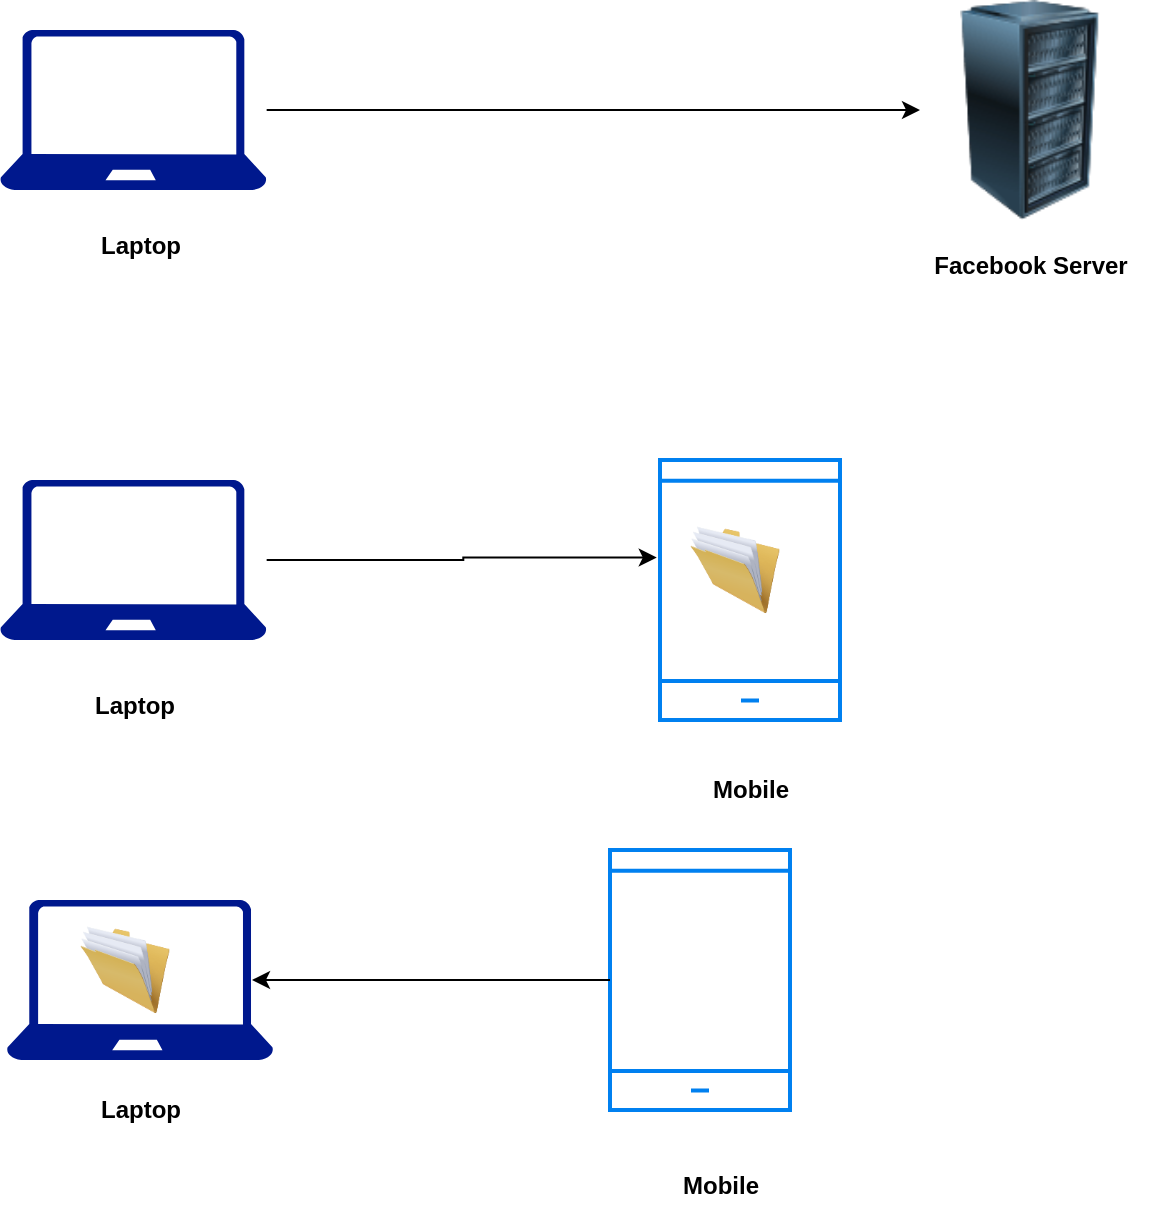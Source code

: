 <mxfile version="24.7.7">
  <diagram name="Page-1" id="RYCjcGIQNTWOIQQ9NclM">
    <mxGraphModel dx="1477" dy="637" grid="0" gridSize="10" guides="1" tooltips="1" connect="1" arrows="1" fold="1" page="1" pageScale="1" pageWidth="850" pageHeight="1100" math="0" shadow="0">
      <root>
        <mxCell id="0" />
        <mxCell id="1" parent="0" />
        <mxCell id="DMn9seFF3Jz7Iei5e1ks-1" value="" style="group" vertex="1" connectable="0" parent="1">
          <mxGeometry x="152" y="203" width="575" height="608" as="geometry" />
        </mxCell>
        <mxCell id="5Sapgg05dPMr0Ldm-NUC-3" style="edgeStyle=orthogonalEdgeStyle;rounded=0;orthogonalLoop=1;jettySize=auto;html=1;" parent="DMn9seFF3Jz7Iei5e1ks-1" source="5Sapgg05dPMr0Ldm-NUC-1" target="5Sapgg05dPMr0Ldm-NUC-2" edge="1">
          <mxGeometry relative="1" as="geometry" />
        </mxCell>
        <mxCell id="5Sapgg05dPMr0Ldm-NUC-1" value="" style="sketch=0;aspect=fixed;pointerEvents=1;shadow=0;dashed=0;html=1;strokeColor=none;labelPosition=center;verticalLabelPosition=bottom;verticalAlign=top;align=center;fillColor=#00188D;shape=mxgraph.azure.laptop" parent="DMn9seFF3Jz7Iei5e1ks-1" vertex="1">
          <mxGeometry y="15" width="133.33" height="80" as="geometry" />
        </mxCell>
        <mxCell id="5Sapgg05dPMr0Ldm-NUC-2" value="" style="image;html=1;image=img/lib/clip_art/computers/Server_Rack_128x128.png" parent="DMn9seFF3Jz7Iei5e1ks-1" vertex="1">
          <mxGeometry x="460" width="110" height="110" as="geometry" />
        </mxCell>
        <mxCell id="5Sapgg05dPMr0Ldm-NUC-4" value="&lt;b&gt;Laptop&lt;/b&gt;" style="text;html=1;align=center;verticalAlign=middle;resizable=0;points=[];autosize=1;strokeColor=none;fillColor=none;" parent="DMn9seFF3Jz7Iei5e1ks-1" vertex="1">
          <mxGeometry x="40" y="108" width="60" height="30" as="geometry" />
        </mxCell>
        <mxCell id="5Sapgg05dPMr0Ldm-NUC-5" value="&lt;b&gt;Facebook Server&lt;/b&gt;" style="text;html=1;align=center;verticalAlign=middle;resizable=0;points=[];autosize=1;strokeColor=none;fillColor=none;" parent="DMn9seFF3Jz7Iei5e1ks-1" vertex="1">
          <mxGeometry x="455" y="118" width="120" height="30" as="geometry" />
        </mxCell>
        <mxCell id="5Sapgg05dPMr0Ldm-NUC-6" value="" style="sketch=0;aspect=fixed;pointerEvents=1;shadow=0;dashed=0;html=1;strokeColor=none;labelPosition=center;verticalLabelPosition=bottom;verticalAlign=top;align=center;fillColor=#00188D;shape=mxgraph.azure.laptop" parent="DMn9seFF3Jz7Iei5e1ks-1" vertex="1">
          <mxGeometry y="240" width="133.33" height="80" as="geometry" />
        </mxCell>
        <mxCell id="5Sapgg05dPMr0Ldm-NUC-7" value="" style="html=1;verticalLabelPosition=bottom;align=center;labelBackgroundColor=#ffffff;verticalAlign=top;strokeWidth=2;strokeColor=#0080F0;shadow=0;dashed=0;shape=mxgraph.ios7.icons.smartphone;" parent="DMn9seFF3Jz7Iei5e1ks-1" vertex="1">
          <mxGeometry x="330" y="230" width="90" height="130" as="geometry" />
        </mxCell>
        <mxCell id="5Sapgg05dPMr0Ldm-NUC-8" style="edgeStyle=orthogonalEdgeStyle;rounded=0;orthogonalLoop=1;jettySize=auto;html=1;entryX=-0.018;entryY=0.375;entryDx=0;entryDy=0;entryPerimeter=0;" parent="DMn9seFF3Jz7Iei5e1ks-1" source="5Sapgg05dPMr0Ldm-NUC-6" target="5Sapgg05dPMr0Ldm-NUC-7" edge="1">
          <mxGeometry relative="1" as="geometry" />
        </mxCell>
        <mxCell id="5Sapgg05dPMr0Ldm-NUC-9" value="" style="image;html=1;image=img/lib/clip_art/general/Full_Folder_128x128.png" parent="DMn9seFF3Jz7Iei5e1ks-1" vertex="1">
          <mxGeometry x="345" y="260" width="45" height="50" as="geometry" />
        </mxCell>
        <mxCell id="5Sapgg05dPMr0Ldm-NUC-10" value="&lt;b&gt;Mobile&lt;/b&gt;" style="text;html=1;align=center;verticalAlign=middle;resizable=0;points=[];autosize=1;strokeColor=none;fillColor=none;" parent="DMn9seFF3Jz7Iei5e1ks-1" vertex="1">
          <mxGeometry x="345" y="380" width="60" height="30" as="geometry" />
        </mxCell>
        <mxCell id="5Sapgg05dPMr0Ldm-NUC-11" value="&lt;b&gt;Laptop&lt;/b&gt;" style="text;html=1;align=center;verticalAlign=middle;resizable=0;points=[];autosize=1;strokeColor=none;fillColor=none;" parent="DMn9seFF3Jz7Iei5e1ks-1" vertex="1">
          <mxGeometry x="36.66" y="338" width="60" height="30" as="geometry" />
        </mxCell>
        <mxCell id="5Sapgg05dPMr0Ldm-NUC-12" value="" style="sketch=0;aspect=fixed;pointerEvents=1;shadow=0;dashed=0;html=1;strokeColor=none;labelPosition=center;verticalLabelPosition=bottom;verticalAlign=top;align=center;fillColor=#00188D;shape=mxgraph.azure.laptop" parent="DMn9seFF3Jz7Iei5e1ks-1" vertex="1">
          <mxGeometry x="3.34" y="450" width="133.33" height="80" as="geometry" />
        </mxCell>
        <mxCell id="5Sapgg05dPMr0Ldm-NUC-13" value="" style="html=1;verticalLabelPosition=bottom;align=center;labelBackgroundColor=#ffffff;verticalAlign=top;strokeWidth=2;strokeColor=#0080F0;shadow=0;dashed=0;shape=mxgraph.ios7.icons.smartphone;" parent="DMn9seFF3Jz7Iei5e1ks-1" vertex="1">
          <mxGeometry x="305" y="425" width="90" height="130" as="geometry" />
        </mxCell>
        <mxCell id="5Sapgg05dPMr0Ldm-NUC-14" style="edgeStyle=orthogonalEdgeStyle;rounded=0;orthogonalLoop=1;jettySize=auto;html=1;entryX=0.92;entryY=0.5;entryDx=0;entryDy=0;entryPerimeter=0;" parent="DMn9seFF3Jz7Iei5e1ks-1" source="5Sapgg05dPMr0Ldm-NUC-13" target="5Sapgg05dPMr0Ldm-NUC-12" edge="1">
          <mxGeometry relative="1" as="geometry" />
        </mxCell>
        <mxCell id="5Sapgg05dPMr0Ldm-NUC-15" value="&lt;b&gt;Laptop&lt;/b&gt;" style="text;html=1;align=center;verticalAlign=middle;resizable=0;points=[];autosize=1;strokeColor=none;fillColor=none;" parent="DMn9seFF3Jz7Iei5e1ks-1" vertex="1">
          <mxGeometry x="40" y="540" width="60" height="30" as="geometry" />
        </mxCell>
        <mxCell id="5Sapgg05dPMr0Ldm-NUC-17" value="&lt;b&gt;Mobile&lt;/b&gt;" style="text;html=1;align=center;verticalAlign=middle;resizable=0;points=[];autosize=1;strokeColor=none;fillColor=none;" parent="DMn9seFF3Jz7Iei5e1ks-1" vertex="1">
          <mxGeometry x="330" y="578" width="60" height="30" as="geometry" />
        </mxCell>
        <mxCell id="5Sapgg05dPMr0Ldm-NUC-18" value="" style="image;html=1;image=img/lib/clip_art/general/Full_Folder_128x128.png" parent="DMn9seFF3Jz7Iei5e1ks-1" vertex="1">
          <mxGeometry x="40" y="460" width="45" height="50" as="geometry" />
        </mxCell>
      </root>
    </mxGraphModel>
  </diagram>
</mxfile>
